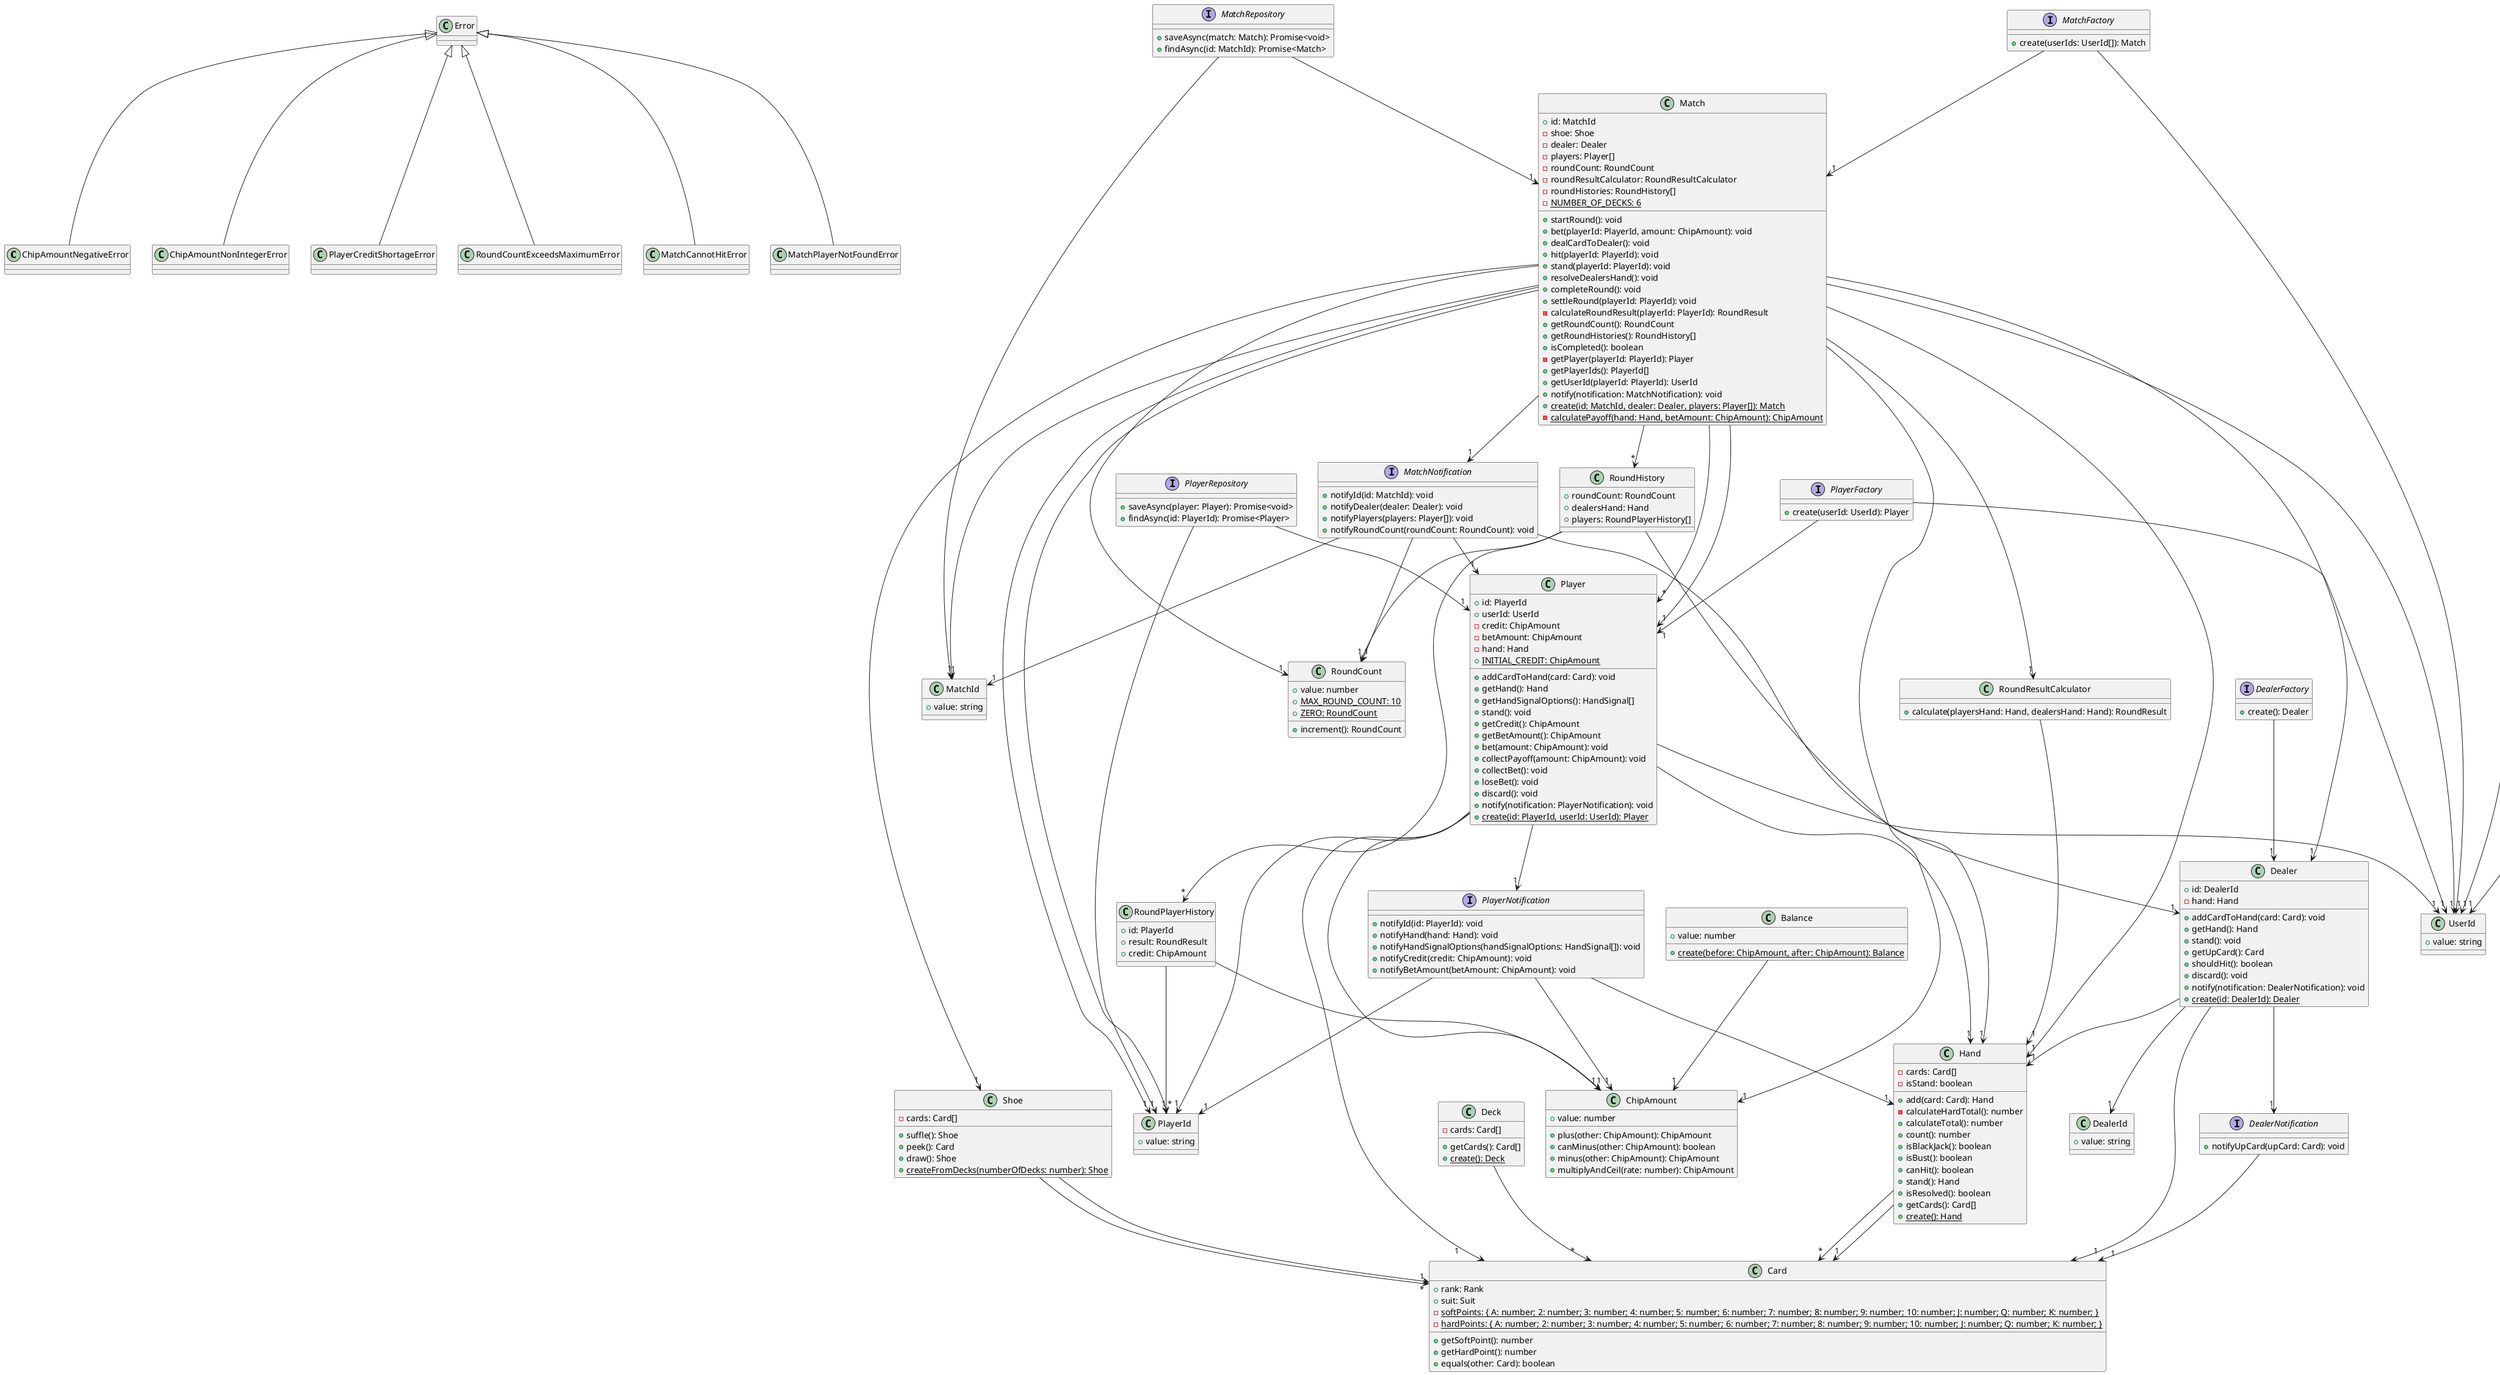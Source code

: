 @startuml
class ChipAmountNegativeError extends Error
class ChipAmountNonIntegerError extends Error
class ChipAmount {
    +value: number
    +plus(other: ChipAmount): ChipAmount
    +canMinus(other: ChipAmount): boolean
    +minus(other: ChipAmount): ChipAmount
    +multiplyAndCeil(rate: number): ChipAmount
}
class Balance {
    +value: number
    +{static} create(before: ChipAmount, after: ChipAmount): Balance
}
class Card {
    +rank: Rank
    +suit: Suit
    +getSoftPoint(): number
    +getHardPoint(): number
    +equals(other: Card): boolean
    -{static} softPoints: { A: number; 2: number; 3: number; 4: number; 5: number; 6: number; 7: number; 8: number; 9: number; 10: number; J: number; Q: number; K: number; }
    -{static} hardPoints: { A: number; 2: number; 3: number; 4: number; 5: number; 6: number; 7: number; 8: number; 9: number; 10: number; J: number; Q: number; K: number; }
}
class Hand {
    -cards: Card[]
    -isStand: boolean
    +add(card: Card): Hand
    -calculateHardTotal(): number
    +calculateTotal(): number
    +count(): number
    +isBlackJack(): boolean
    +isBust(): boolean
    +canHit(): boolean
    +stand(): Hand
    +isResolved(): boolean
    +getCards(): Card[]
    +{static} create(): Hand
}
class DealerId {
    +value: string
}
interface DealerNotification {
    +notifyUpCard(upCard: Card): void
}
class Dealer {
    +id: DealerId
    -hand: Hand
    +addCardToHand(card: Card): void
    +getHand(): Hand
    +stand(): void
    +getUpCard(): Card
    +shouldHit(): boolean
    +discard(): void
    +notify(notification: DealerNotification): void
    +{static} create(id: DealerId): Dealer
}
interface DealerFactory {
    +create(): Dealer
}
class Deck {
    -cards: Card[]
    +getCards(): Card[]
    +{static} create(): Deck
}
class UserId {
    +value: string
}
class PlayerCreditShortageError extends Error
class PlayerId {
    +value: string
}
interface PlayerNotification {
    +notifyId(id: PlayerId): void
    +notifyHand(hand: Hand): void
    +notifyHandSignalOptions(handSignalOptions: HandSignal[]): void
    +notifyCredit(credit: ChipAmount): void
    +notifyBetAmount(betAmount: ChipAmount): void
}
class Player {
    +id: PlayerId
    +userId: UserId
    -credit: ChipAmount
    -betAmount: ChipAmount
    -hand: Hand
    +addCardToHand(card: Card): void
    +getHand(): Hand
    +getHandSignalOptions(): HandSignal[]
    +stand(): void
    +getCredit(): ChipAmount
    +getBetAmount(): ChipAmount
    +bet(amount: ChipAmount): void
    +collectPayoff(amount: ChipAmount): void
    +collectBet(): void
    +loseBet(): void
    +discard(): void
    +notify(notification: PlayerNotification): void
    +{static} INITIAL_CREDIT: ChipAmount
    +{static} create(id: PlayerId, userId: UserId): Player
}
class RoundCountExceedsMaximumError extends Error
class RoundCount {
    +value: number
    +increment(): RoundCount
    +{static} MAX_ROUND_COUNT: 10
    +{static} ZERO: RoundCount
}
class RoundPlayerHistory {
    +id: PlayerId
    +result: RoundResult
    +credit: ChipAmount
}
class RoundHistory {
    +roundCount: RoundCount
    +dealersHand: Hand
    +players: RoundPlayerHistory[]
}
class RoundResultCalculator {
    +calculate(playersHand: Hand, dealersHand: Hand): RoundResult
}
class Shoe {
    -cards: Card[]
    +suffle(): Shoe
    +peek(): Card
    +draw(): Shoe
    +{static} createFromDecks(numberOfDecks: number): Shoe
}
class MatchCannotHitError extends Error
class MatchId {
    +value: string
}
interface MatchNotification {
    +notifyId(id: MatchId): void
    +notifyDealer(dealer: Dealer): void
    +notifyPlayers(players: Player[]): void
    +notifyRoundCount(roundCount: RoundCount): void
}
class MatchPlayerNotFoundError extends Error
class Match {
    +id: MatchId
    -shoe: Shoe
    -dealer: Dealer
    -players: Player[]
    -roundCount: RoundCount
    -roundResultCalculator: RoundResultCalculator
    -roundHistories: RoundHistory[]
    +startRound(): void
    +bet(playerId: PlayerId, amount: ChipAmount): void
    +dealCardToDealer(): void
    +hit(playerId: PlayerId): void
    +stand(playerId: PlayerId): void
    +resolveDealersHand(): void
    +completeRound(): void
    +settleRound(playerId: PlayerId): void
    -calculateRoundResult(playerId: PlayerId): RoundResult
    +getRoundCount(): RoundCount
    +getRoundHistories(): RoundHistory[]
    +isCompleted(): boolean
    -getPlayer(playerId: PlayerId): Player
    +getPlayerIds(): PlayerId[]
    +getUserId(playerId: PlayerId): UserId
    +notify(notification: MatchNotification): void
    -{static} NUMBER_OF_DECKS: 6
    +{static} create(id: MatchId, dealer: Dealer, players: Player[]): Match
    -{static} calculatePayoff(hand: Hand, betAmount: ChipAmount): ChipAmount
}
interface MatchFactory {
    +create(userIds: UserId[]): Match
}
interface MatchRepository {
    +saveAsync(match: Match): Promise<void>
    +findAsync(id: MatchId): Promise<Match>
}
interface PlayerFactory {
    +create(userId: UserId): Player
}
interface PlayerRepository {
    +saveAsync(player: Player): Promise<void>
    +findAsync(id: PlayerId): Promise<Player>
}
class UserName {
    +value: string
}
class User {
    +id: UserId
    +name: UserName
}
interface UserFactory {
    +create(name: UserName): User
}
interface UserRepository {
    +saveAsync(user: User): Promise<void>
    +findAsync(id: UserId): Promise<User>
    +findAllAsync(): Promise<User[]>
}
Balance --> "1" ChipAmount
Hand --> "*" Card
Hand --> "1" Card
DealerNotification --> "1" Card
Dealer --> "1" DealerId
Dealer --> "1" Hand
Dealer --> "1" Card
Dealer --> "1" DealerNotification
DealerFactory --> "1" Dealer
Deck --> "*" Card
PlayerNotification --> "1" PlayerId
PlayerNotification --> "1" Hand
PlayerNotification --> "1" ChipAmount
Player --> "1" PlayerId
Player --> "1" UserId
Player --> "1" ChipAmount
Player --> "1" Hand
Player --> "1" Card
Player --> "1" PlayerNotification
RoundPlayerHistory --> "1" PlayerId
RoundPlayerHistory --> "1" ChipAmount
RoundHistory --> "1" RoundCount
RoundHistory --> "1" Hand
RoundHistory --> "*" RoundPlayerHistory
RoundResultCalculator --> "1" Hand
Shoe --> "*" Card
Shoe --> "1" Card
MatchNotification --> "1" MatchId
MatchNotification --> "1" Dealer
MatchNotification --> "1" Player
MatchNotification --> "1" RoundCount
Match --> "1" MatchId
Match --> "1" Shoe
Match --> "1" Dealer
Match --> "*" Player
Match --> "1" RoundCount
Match --> "1" RoundResultCalculator
Match --> "*" RoundHistory
Match --> "1" PlayerId
Match --> "1" ChipAmount
Match --> "1" Player
Match --> "*" PlayerId
Match --> "1" UserId
Match --> "1" MatchNotification
Match --> "1" Hand
MatchFactory --> "1" UserId
MatchFactory --> "1" Match
MatchRepository --> "1" Match
MatchRepository --> "1" MatchId
PlayerFactory --> "1" UserId
PlayerFactory --> "1" Player
PlayerRepository --> "1" Player
PlayerRepository --> "1" PlayerId
User --> "1" UserId
User --> "1" UserName
UserFactory --> "1" UserName
UserFactory --> "1" User
UserRepository --> "1" User
UserRepository --> "1" UserId
UserRepository --> "*" User
@enduml